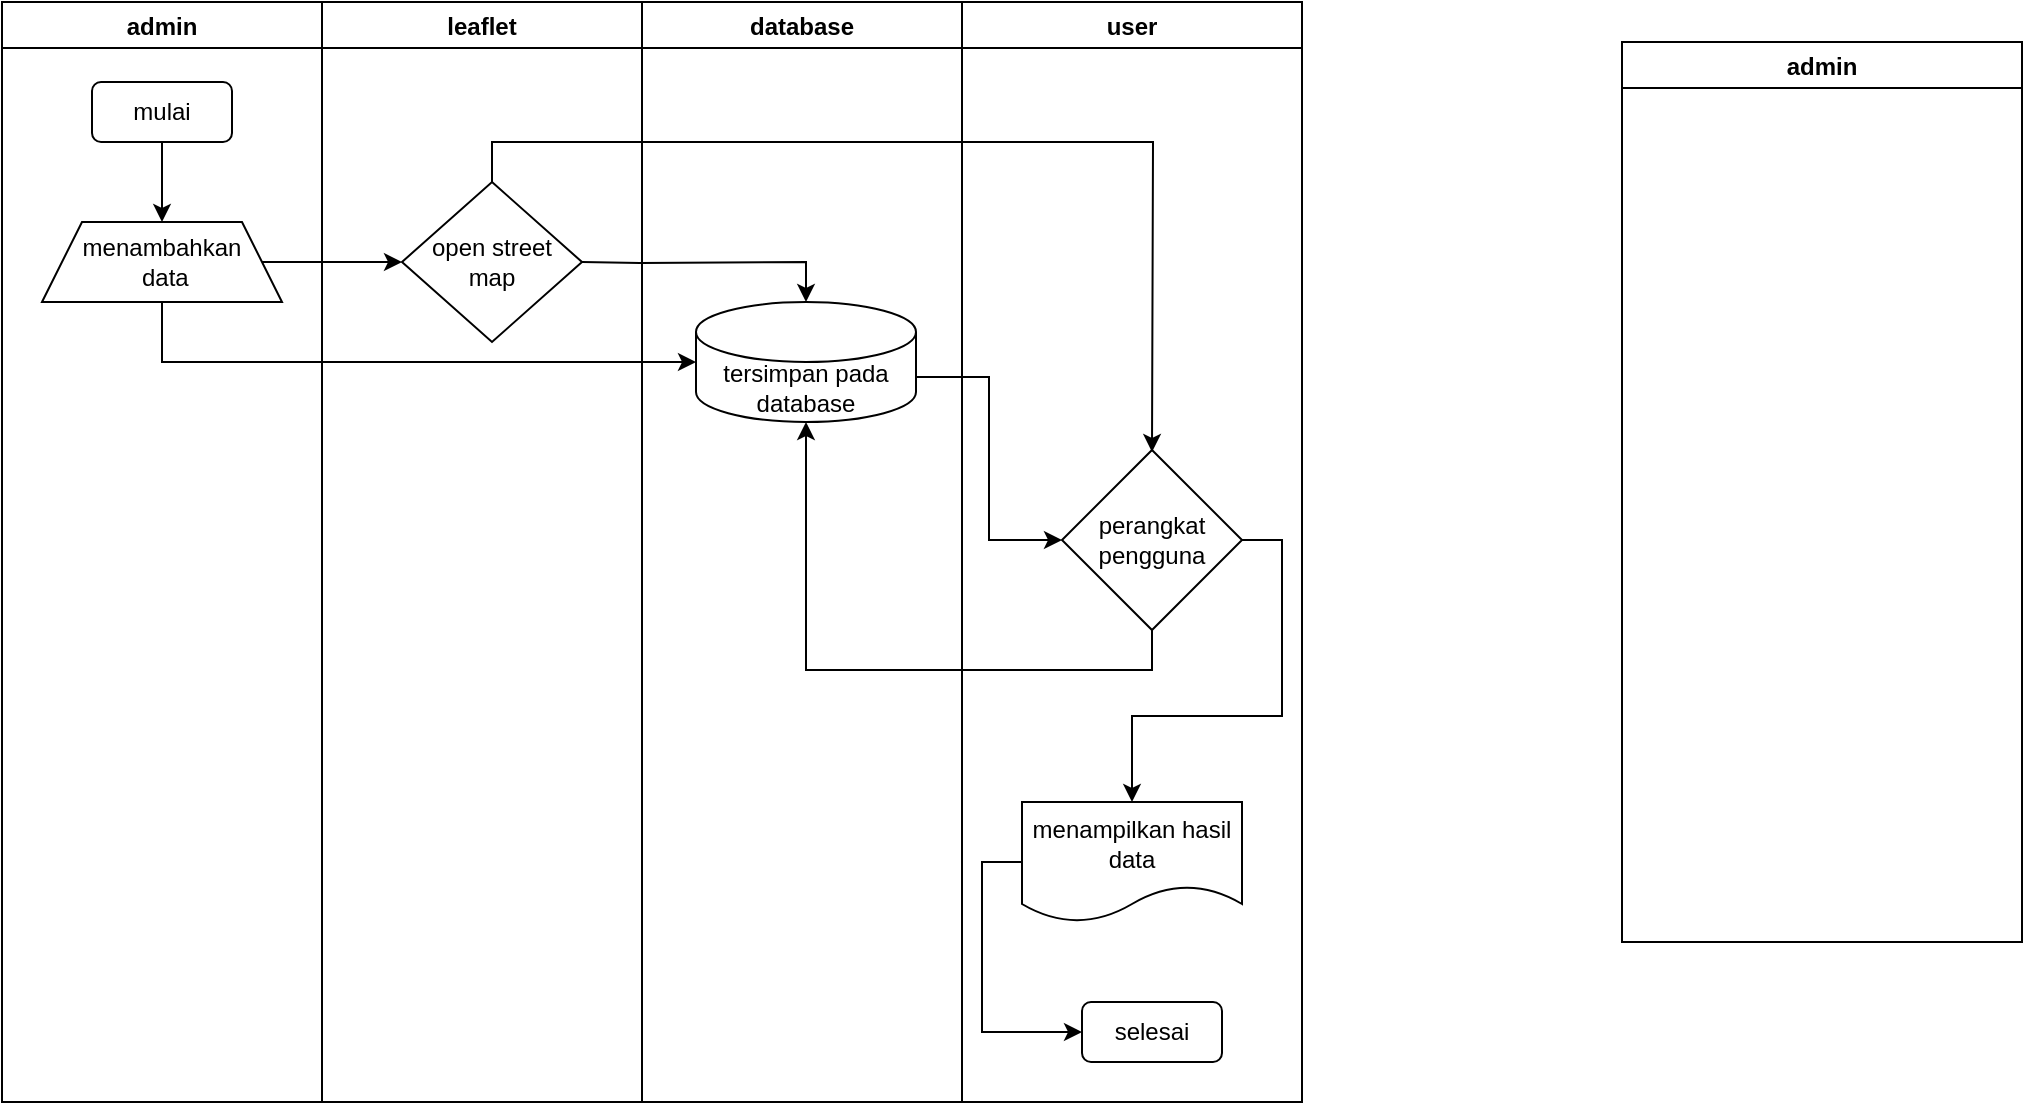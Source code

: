 <mxfile version="20.2.8" type="github">
  <diagram id="5GYQ2U7r8JJq7BTlcr5f" name="Halaman-1">
    <mxGraphModel dx="1695" dy="497" grid="1" gridSize="10" guides="1" tooltips="1" connect="1" arrows="1" fold="1" page="1" pageScale="1" pageWidth="827" pageHeight="1169" math="0" shadow="0">
      <root>
        <mxCell id="0" />
        <mxCell id="1" parent="0" />
        <mxCell id="H17Zj6Kdb7Cbpdlfnnfd-1" value="admin" style="swimlane;" vertex="1" parent="1">
          <mxGeometry x="50" y="40" width="200" height="450" as="geometry" />
        </mxCell>
        <mxCell id="H17Zj6Kdb7Cbpdlfnnfd-5" value="leaflet" style="swimlane;" vertex="1" parent="1">
          <mxGeometry x="-600" y="20" width="160" height="550" as="geometry" />
        </mxCell>
        <mxCell id="H17Zj6Kdb7Cbpdlfnnfd-26" value="open street&lt;br&gt;map" style="rhombus;whiteSpace=wrap;html=1;" vertex="1" parent="H17Zj6Kdb7Cbpdlfnnfd-5">
          <mxGeometry x="40" y="90" width="90" height="80" as="geometry" />
        </mxCell>
        <mxCell id="H17Zj6Kdb7Cbpdlfnnfd-6" value="database" style="swimlane;" vertex="1" parent="1">
          <mxGeometry x="-440" y="20" width="160" height="550" as="geometry" />
        </mxCell>
        <mxCell id="H17Zj6Kdb7Cbpdlfnnfd-15" value="tersimpan pada database" style="shape=cylinder3;whiteSpace=wrap;html=1;boundedLbl=1;backgroundOutline=1;size=15;" vertex="1" parent="H17Zj6Kdb7Cbpdlfnnfd-6">
          <mxGeometry x="27" y="150" width="110" height="60" as="geometry" />
        </mxCell>
        <mxCell id="H17Zj6Kdb7Cbpdlfnnfd-7" value="admin" style="swimlane;" vertex="1" parent="1">
          <mxGeometry x="-760" y="20" width="160" height="550" as="geometry" />
        </mxCell>
        <mxCell id="H17Zj6Kdb7Cbpdlfnnfd-19" style="edgeStyle=orthogonalEdgeStyle;rounded=0;orthogonalLoop=1;jettySize=auto;html=1;exitX=0.5;exitY=1;exitDx=0;exitDy=0;entryX=0.5;entryY=0;entryDx=0;entryDy=0;" edge="1" parent="H17Zj6Kdb7Cbpdlfnnfd-7" source="H17Zj6Kdb7Cbpdlfnnfd-8" target="H17Zj6Kdb7Cbpdlfnnfd-17">
          <mxGeometry relative="1" as="geometry" />
        </mxCell>
        <mxCell id="H17Zj6Kdb7Cbpdlfnnfd-8" value="mulai" style="rounded=1;whiteSpace=wrap;html=1;" vertex="1" parent="H17Zj6Kdb7Cbpdlfnnfd-7">
          <mxGeometry x="45" y="40" width="70" height="30" as="geometry" />
        </mxCell>
        <mxCell id="H17Zj6Kdb7Cbpdlfnnfd-17" value="menambahkan&lt;br&gt;&amp;nbsp;data" style="shape=trapezoid;perimeter=trapezoidPerimeter;whiteSpace=wrap;html=1;fixedSize=1;" vertex="1" parent="H17Zj6Kdb7Cbpdlfnnfd-7">
          <mxGeometry x="20" y="110" width="120" height="40" as="geometry" />
        </mxCell>
        <mxCell id="H17Zj6Kdb7Cbpdlfnnfd-9" value="user" style="swimlane;" vertex="1" parent="1">
          <mxGeometry x="-280" y="20" width="170" height="550" as="geometry" />
        </mxCell>
        <mxCell id="H17Zj6Kdb7Cbpdlfnnfd-36" style="edgeStyle=orthogonalEdgeStyle;rounded=0;orthogonalLoop=1;jettySize=auto;html=1;exitX=1;exitY=0.5;exitDx=0;exitDy=0;entryX=0.5;entryY=0;entryDx=0;entryDy=0;" edge="1" parent="H17Zj6Kdb7Cbpdlfnnfd-9" source="H17Zj6Kdb7Cbpdlfnnfd-28" target="H17Zj6Kdb7Cbpdlfnnfd-35">
          <mxGeometry relative="1" as="geometry" />
        </mxCell>
        <mxCell id="H17Zj6Kdb7Cbpdlfnnfd-28" value="perangkat pengguna" style="rhombus;whiteSpace=wrap;html=1;" vertex="1" parent="H17Zj6Kdb7Cbpdlfnnfd-9">
          <mxGeometry x="50" y="224" width="90" height="90" as="geometry" />
        </mxCell>
        <mxCell id="H17Zj6Kdb7Cbpdlfnnfd-41" style="edgeStyle=orthogonalEdgeStyle;rounded=0;orthogonalLoop=1;jettySize=auto;html=1;exitX=0;exitY=0.5;exitDx=0;exitDy=0;entryX=0;entryY=0.5;entryDx=0;entryDy=0;" edge="1" parent="H17Zj6Kdb7Cbpdlfnnfd-9" source="H17Zj6Kdb7Cbpdlfnnfd-35" target="H17Zj6Kdb7Cbpdlfnnfd-40">
          <mxGeometry relative="1" as="geometry" />
        </mxCell>
        <mxCell id="H17Zj6Kdb7Cbpdlfnnfd-35" value="menampilkan hasil data" style="shape=document;whiteSpace=wrap;html=1;boundedLbl=1;" vertex="1" parent="H17Zj6Kdb7Cbpdlfnnfd-9">
          <mxGeometry x="30" y="400" width="110" height="60" as="geometry" />
        </mxCell>
        <mxCell id="H17Zj6Kdb7Cbpdlfnnfd-40" value="selesai" style="rounded=1;whiteSpace=wrap;html=1;" vertex="1" parent="H17Zj6Kdb7Cbpdlfnnfd-9">
          <mxGeometry x="60" y="500" width="70" height="30" as="geometry" />
        </mxCell>
        <mxCell id="H17Zj6Kdb7Cbpdlfnnfd-20" style="edgeStyle=orthogonalEdgeStyle;rounded=0;orthogonalLoop=1;jettySize=auto;html=1;exitX=1;exitY=0.5;exitDx=0;exitDy=0;entryX=0;entryY=0.5;entryDx=0;entryDy=0;" edge="1" parent="1" source="H17Zj6Kdb7Cbpdlfnnfd-17">
          <mxGeometry relative="1" as="geometry">
            <mxPoint x="-560" y="150" as="targetPoint" />
          </mxGeometry>
        </mxCell>
        <mxCell id="H17Zj6Kdb7Cbpdlfnnfd-23" style="edgeStyle=orthogonalEdgeStyle;rounded=0;orthogonalLoop=1;jettySize=auto;html=1;exitX=0.5;exitY=1;exitDx=0;exitDy=0;" edge="1" parent="1" source="H17Zj6Kdb7Cbpdlfnnfd-17" target="H17Zj6Kdb7Cbpdlfnnfd-15">
          <mxGeometry relative="1" as="geometry" />
        </mxCell>
        <mxCell id="H17Zj6Kdb7Cbpdlfnnfd-24" style="edgeStyle=orthogonalEdgeStyle;rounded=0;orthogonalLoop=1;jettySize=auto;html=1;exitX=1;exitY=0.5;exitDx=0;exitDy=0;entryX=0.5;entryY=0;entryDx=0;entryDy=0;entryPerimeter=0;" edge="1" parent="1" target="H17Zj6Kdb7Cbpdlfnnfd-15">
          <mxGeometry relative="1" as="geometry">
            <mxPoint x="-470" y="150" as="sourcePoint" />
          </mxGeometry>
        </mxCell>
        <mxCell id="H17Zj6Kdb7Cbpdlfnnfd-27" style="edgeStyle=orthogonalEdgeStyle;rounded=0;orthogonalLoop=1;jettySize=auto;html=1;exitX=0.5;exitY=0;exitDx=0;exitDy=0;entryX=0.5;entryY=0;entryDx=0;entryDy=0;" edge="1" parent="1" source="H17Zj6Kdb7Cbpdlfnnfd-26">
          <mxGeometry relative="1" as="geometry">
            <mxPoint x="-185" y="245" as="targetPoint" />
          </mxGeometry>
        </mxCell>
        <mxCell id="H17Zj6Kdb7Cbpdlfnnfd-32" style="edgeStyle=orthogonalEdgeStyle;rounded=0;orthogonalLoop=1;jettySize=auto;html=1;exitX=0.5;exitY=1;exitDx=0;exitDy=0;entryX=0.5;entryY=1;entryDx=0;entryDy=0;entryPerimeter=0;" edge="1" parent="1" source="H17Zj6Kdb7Cbpdlfnnfd-28" target="H17Zj6Kdb7Cbpdlfnnfd-15">
          <mxGeometry relative="1" as="geometry" />
        </mxCell>
        <mxCell id="H17Zj6Kdb7Cbpdlfnnfd-33" style="edgeStyle=orthogonalEdgeStyle;rounded=0;orthogonalLoop=1;jettySize=auto;html=1;exitX=1;exitY=0;exitDx=0;exitDy=37.5;exitPerimeter=0;entryX=0;entryY=0.5;entryDx=0;entryDy=0;" edge="1" parent="1" source="H17Zj6Kdb7Cbpdlfnnfd-15" target="H17Zj6Kdb7Cbpdlfnnfd-28">
          <mxGeometry relative="1" as="geometry" />
        </mxCell>
      </root>
    </mxGraphModel>
  </diagram>
</mxfile>
